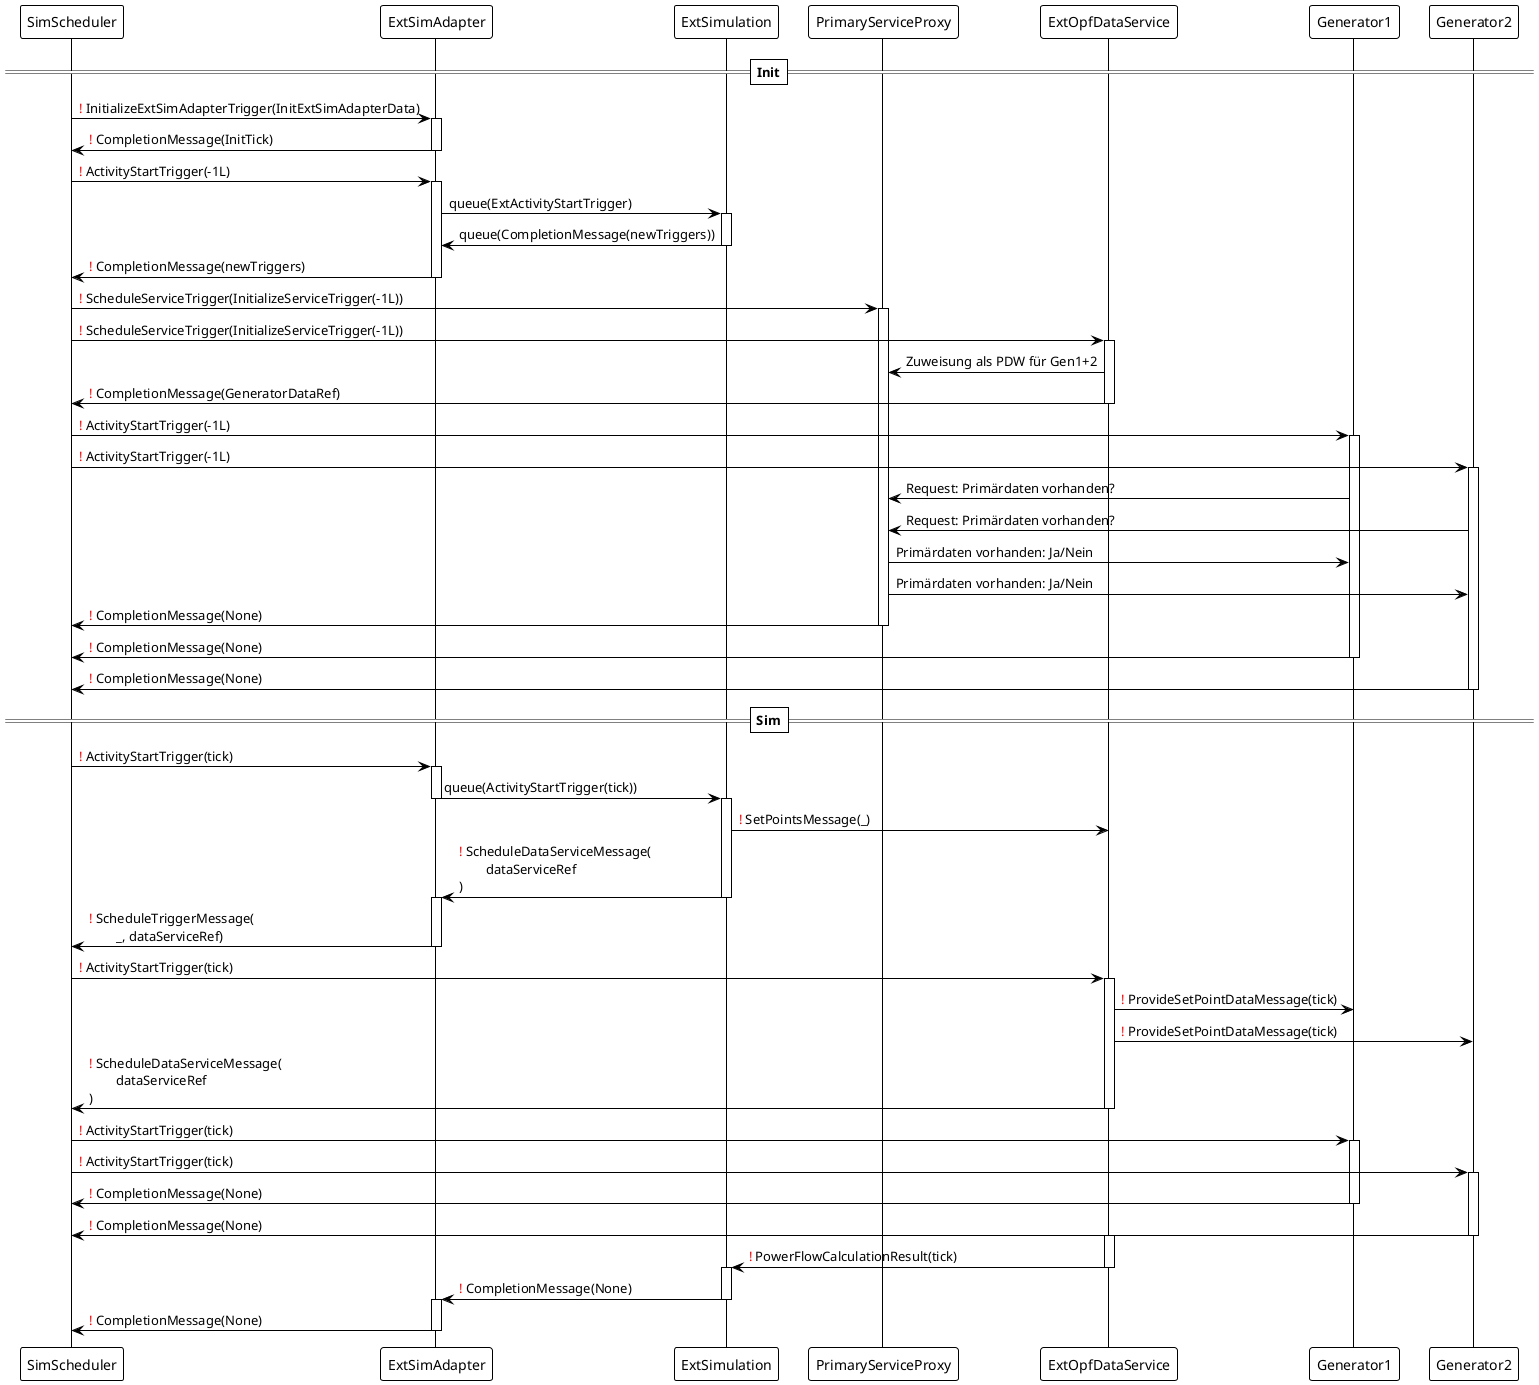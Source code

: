 @startuml

!theme plain

==Init==
SimScheduler -> ExtSimAdapter: <font color=red>!</font> InitializeExtSimAdapterTrigger(InitExtSimAdapterData)
activate ExtSimAdapter

ExtSimAdapter -> SimScheduler: <font color=red>!</font> CompletionMessage(InitTick)
deactivate ExtSimAdapter



SimScheduler -> ExtSimAdapter: <font color=red>!</font> ActivityStartTrigger(-1L)
activate ExtSimAdapter

ExtSimAdapter -> ExtSimulation: queue(ExtActivityStartTrigger)
activate ExtSimulation

ExtSimulation -> ExtSimAdapter: queue(CompletionMessage(newTriggers))
deactivate ExtSimulation

ExtSimAdapter -> SimScheduler: <font color=red>!</font> CompletionMessage(newTriggers)
deactivate ExtSimAdapter



SimScheduler -> PrimaryServiceProxy: <font color=red>!</font> ScheduleServiceTrigger(InitializeServiceTrigger(-1L))
activate PrimaryServiceProxy

SimScheduler -> ExtOpfDataService: <font color=red>!</font> ScheduleServiceTrigger(InitializeServiceTrigger(-1L))
activate ExtOpfDataService

ExtOpfDataService -> PrimaryServiceProxy: Zuweisung als PDW für Gen1+2
ExtOpfDataService -> SimScheduler: <font color=red>!</font> CompletionMessage(GeneratorDataRef)
deactivate ExtOpfDataService

SimScheduler -> Generator1: <font color=red>!</font> ActivityStartTrigger(-1L)
activate Generator1
SimScheduler -> Generator2: <font color=red>!</font> ActivityStartTrigger(-1L)
activate Generator2

Generator1 -> PrimaryServiceProxy: Request: Primärdaten vorhanden?
Generator2 -> PrimaryServiceProxy: Request: Primärdaten vorhanden?

PrimaryServiceProxy -> Generator1: Primärdaten vorhanden: Ja/Nein
PrimaryServiceProxy -> Generator2: Primärdaten vorhanden: Ja/Nein
PrimaryServiceProxy -> SimScheduler: <font color=red>!</font> CompletionMessage(None)
deactivate PrimaryServiceProxy

Generator1 -> SimScheduler: <font color=red>!</font> CompletionMessage(None)
deactivate Generator1
Generator2 -> SimScheduler: <font color=red>!</font> CompletionMessage(None)
deactivate Generator2

==Sim==
SimScheduler -> ExtSimAdapter: <font color=red>!</font> ActivityStartTrigger(tick)
activate ExtSimAdapter

ExtSimAdapter -> ExtSimulation: queue(ActivityStartTrigger(tick))
deactivate ExtSimAdapter

activate ExtSimulation
ExtSimulation -> ExtOpfDataService: <font color=red>!</font> SetPointsMessage(_)
ExtSimulation -> ExtSimAdapter: <font color=red>!</font> ScheduleDataServiceMessage(\n\tdataServiceRef\n)
deactivate ExtSimulation

activate ExtSimAdapter
ExtSimAdapter -> SimScheduler: <font color=red>!</font> ScheduleTriggerMessage(\n\t_, dataServiceRef)
deactivate ExtSimAdapter

SimScheduler -> ExtOpfDataService: <font color=red>!</font> ActivityStartTrigger(tick)
activate ExtOpfDataService
ExtOpfDataService -> Generator1: <font color=red>!</font> ProvideSetPointDataMessage(tick)
ExtOpfDataService -> Generator2: <font color=red>!</font> ProvideSetPointDataMessage(tick)
ExtOpfDataService -> SimScheduler: <font color=red>!</font> ScheduleDataServiceMessage(\n\tdataServiceRef\n)
deactivate ExtOpfDataService

SimScheduler -> Generator1: <font color=red>!</font> ActivityStartTrigger(tick)
activate Generator1
SimScheduler -> Generator2: <font color=red>!</font> ActivityStartTrigger(tick)
activate Generator2
Generator1 -> SimScheduler: <font color=red>!</font> CompletionMessage(None)
deactivate Generator1
Generator2 -> SimScheduler: <font color=red>!</font> CompletionMessage(None)
deactivate Generator2

activate ExtOpfDataService
ExtOpfDataService -> ExtSimulation: <font color=red>!</font> PowerFlowCalculationResult(tick)
deactivate ExtOpfDataService

activate ExtSimulation
ExtSimulation -> ExtSimAdapter: <font color=red>!</font> CompletionMessage(None)
deactivate ExtSimulation

activate ExtSimAdapter
ExtSimAdapter -> SimScheduler: <font color=red>!</font> CompletionMessage(None)
deactivate ExtSimAdapter

@enduml